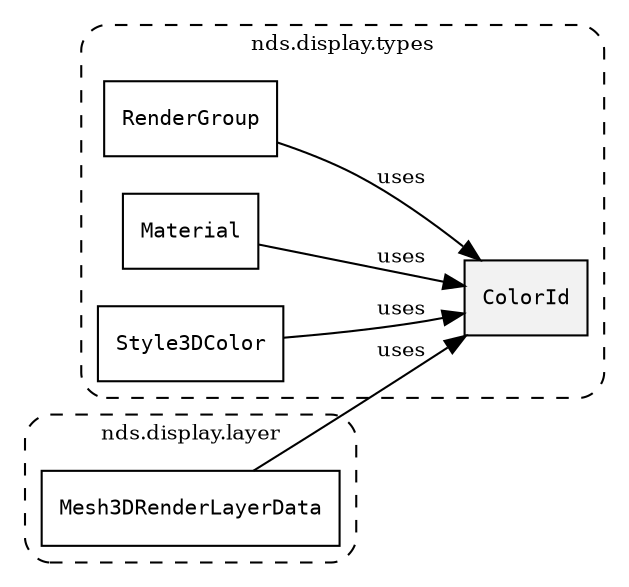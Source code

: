 /**
 * This dot file creates symbol collaboration diagram for ColorId.
 */
digraph ZSERIO
{
    node [shape=box, fontsize=10];
    rankdir="LR";
    fontsize=10;
    tooltip="ColorId collaboration diagram";

    subgraph "cluster_nds.display.types"
    {
        style="dashed, rounded";
        label="nds.display.types";
        tooltip="Package nds.display.types";
        href="../../../content/packages/nds.display.types.html#Package-nds-display-types";
        target="_parent";

        "ColorId" [style="filled", fillcolor="#0000000D", target="_parent", label=<<font face="monospace"><table align="center" border="0" cellspacing="0" cellpadding="0"><tr><td href="../../../content/packages/nds.display.types.html#Subtype-ColorId" title="Subtype defined in nds.display.types">ColorId</td></tr></table></font>>];
        "RenderGroup" [target="_parent", label=<<font face="monospace"><table align="center" border="0" cellspacing="0" cellpadding="0"><tr><td href="../../../content/packages/nds.display.types.html#Structure-RenderGroup" title="Structure defined in nds.display.types">RenderGroup</td></tr></table></font>>];
        "Material" [target="_parent", label=<<font face="monospace"><table align="center" border="0" cellspacing="0" cellpadding="0"><tr><td href="../../../content/packages/nds.display.types.html#Structure-Material" title="Structure defined in nds.display.types">Material</td></tr></table></font>>];
        "Style3DColor" [target="_parent", label=<<font face="monospace"><table align="center" border="0" cellspacing="0" cellpadding="0"><tr><td href="../../../content/packages/nds.display.types.html#Structure-Style3DColor" title="Structure defined in nds.display.types">Style3DColor</td></tr></table></font>>];
    }

    subgraph "cluster_nds.display.layer"
    {
        style="dashed, rounded";
        label="nds.display.layer";
        tooltip="Package nds.display.layer";
        href="../../../content/packages/nds.display.layer.html#Package-nds-display-layer";
        target="_parent";

        "Mesh3DRenderLayerData" [target="_parent", label=<<font face="monospace"><table align="center" border="0" cellspacing="0" cellpadding="0"><tr><td href="../../../content/packages/nds.display.layer.html#Structure-Mesh3DRenderLayerData" title="Structure defined in nds.display.layer">Mesh3DRenderLayerData</td></tr></table></font>>];
    }

    "Mesh3DRenderLayerData" -> "ColorId" [label="uses", fontsize=10];
    "RenderGroup" -> "ColorId" [label="uses", fontsize=10];
    "Material" -> "ColorId" [label="uses", fontsize=10];
    "Style3DColor" -> "ColorId" [label="uses", fontsize=10];
}
